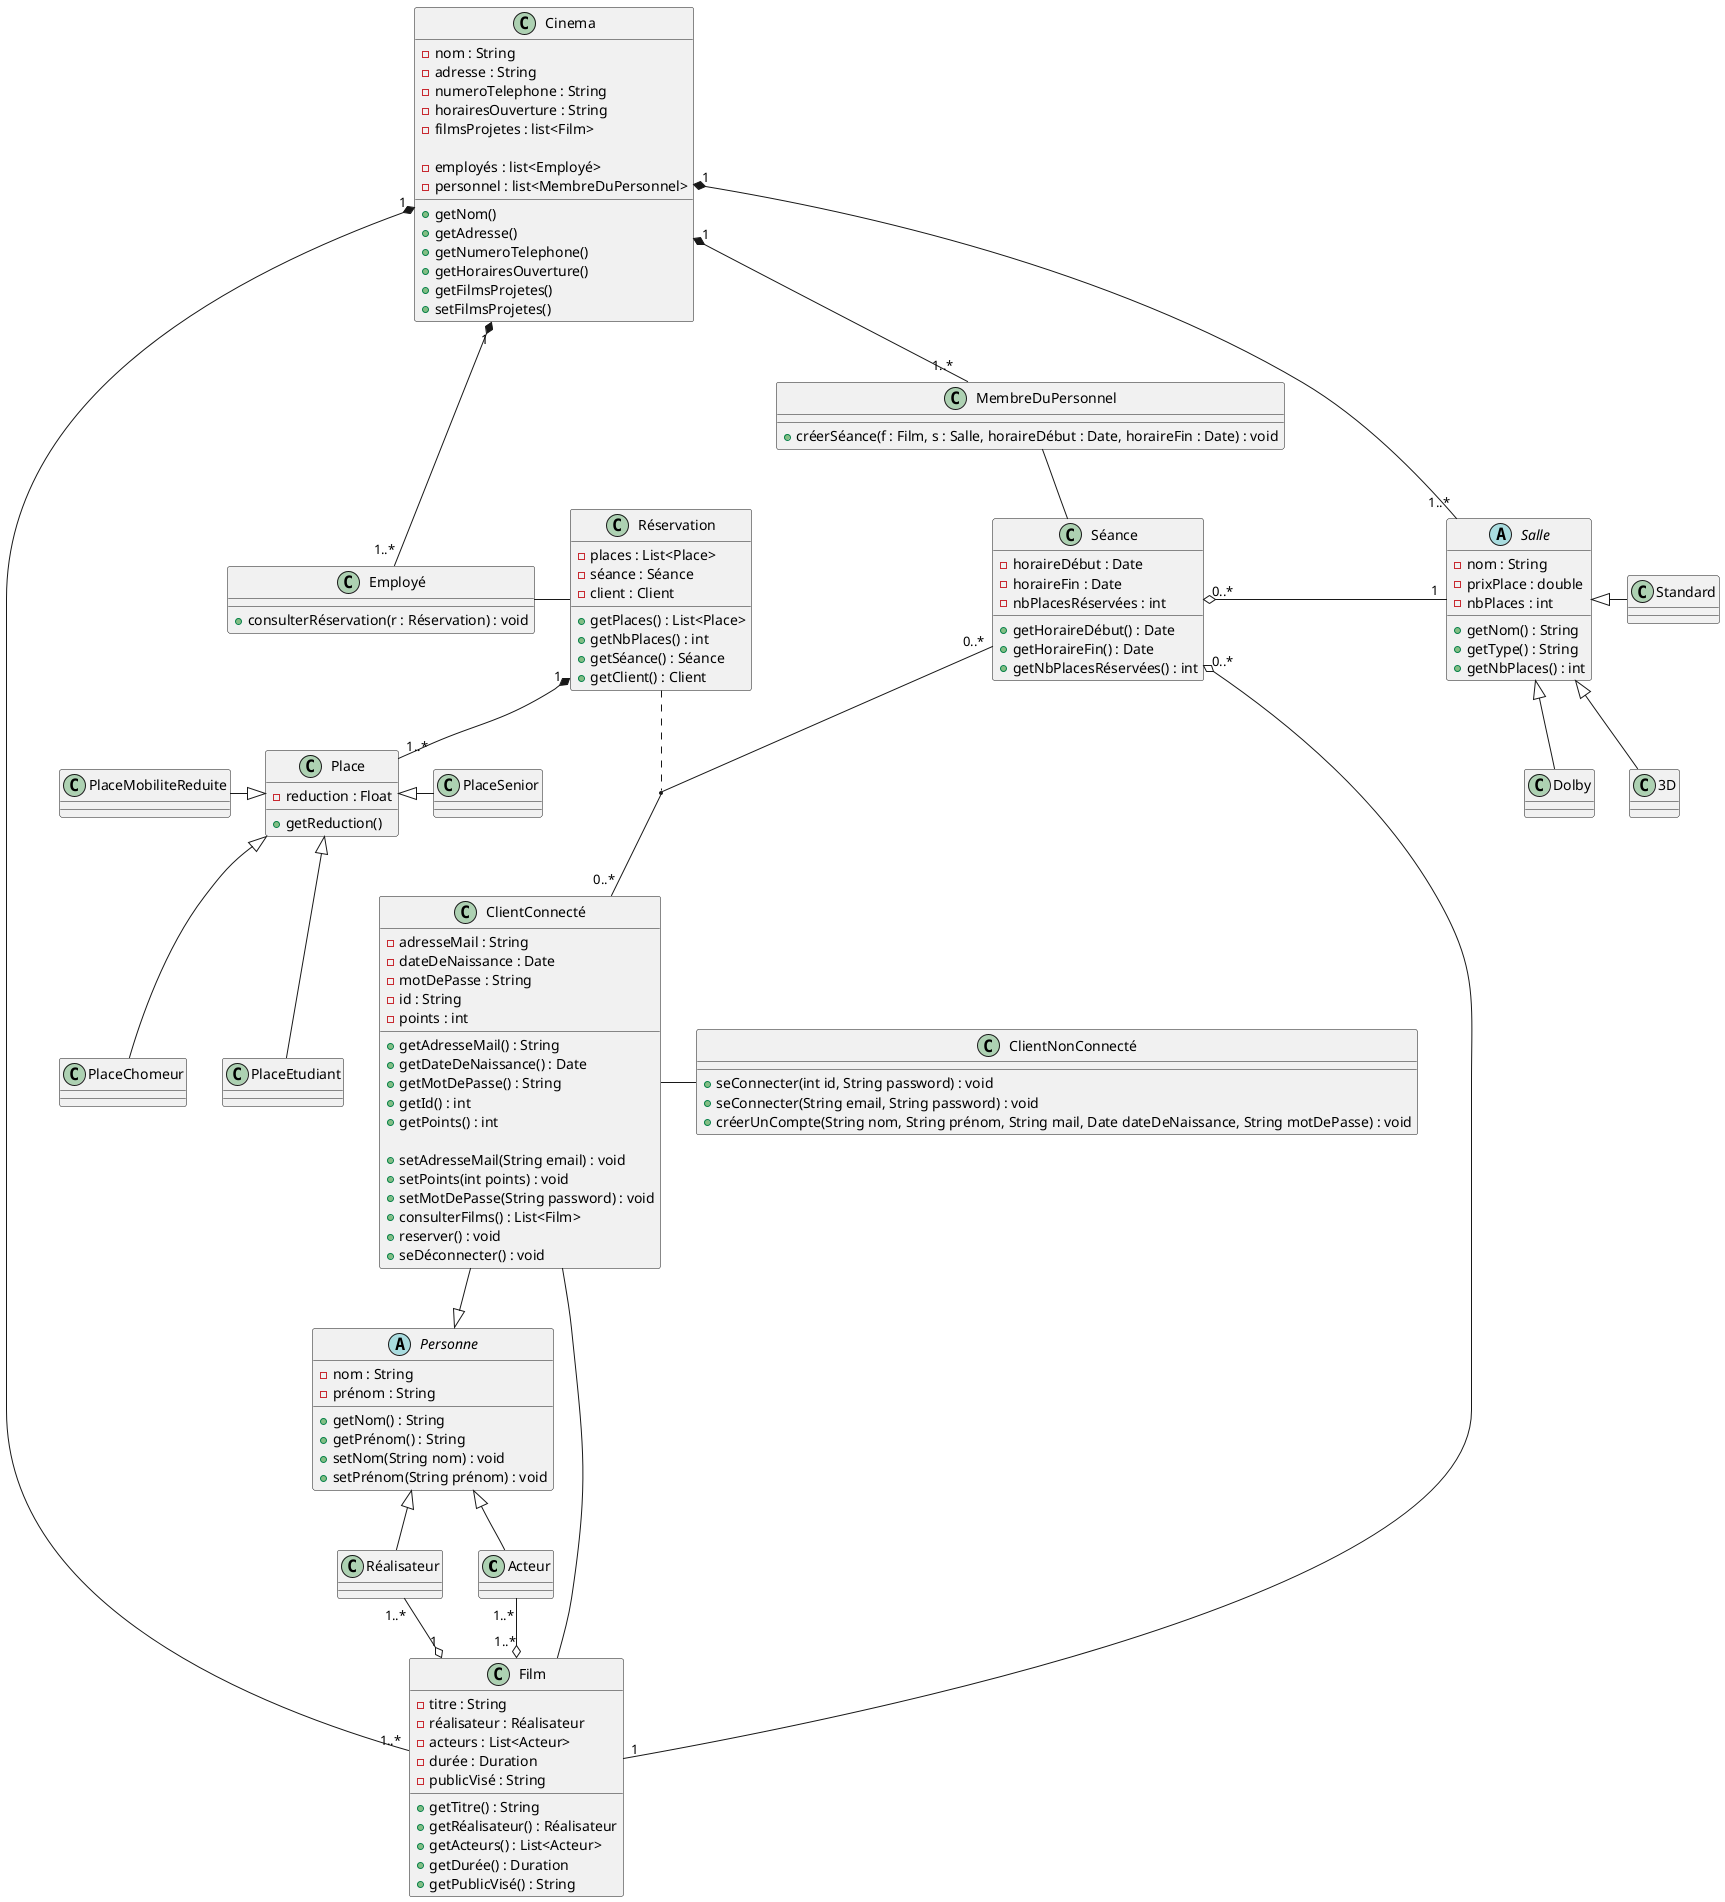 @startuml
class Acteur {
}

class Réalisateur {
}

abstract class Personne {
    - nom : String
    - prénom : String
    + getNom() : String
    + getPrénom() : String
    + setNom(String nom) : void
    + setPrénom(String prénom) : void
}

class Film {
    - titre : String
    - réalisateur : Réalisateur
    - acteurs : List<Acteur>
    - durée : Duration
    - publicVisé : String
    + getTitre() : String
    + getRéalisateur() : Réalisateur
    + getActeurs() : List<Acteur>
    + getDurée() : Duration
    + getPublicVisé() : String
}

class ClientConnecté {
    - adresseMail : String
    - dateDeNaissance : Date
    - motDePasse : String
    - id : String
    - points : int

    + getAdresseMail() : String
    + getDateDeNaissance() : Date
    + getMotDePasse() : String
    + getId() : int
    + getPoints() : int

    + setAdresseMail(String email) : void
    + setPoints(int points) : void
    + setMotDePasse(String password) : void


    + consulterFilms() : List<Film>
    + reserver() : void
    + seDéconnecter() : void
}

class ClientNonConnecté {
    + seConnecter(int id, String password) : void
    + seConnecter(String email, String password) : void
    + créerUnCompte(String nom, String prénom, String mail, Date dateDeNaissance, String motDePasse) : void
}

Personne <|-- Réalisateur
Personne <|-- Acteur
ClientConnecté --|> Personne

class Employé {
    + consulterRéservation(r : Réservation) : void
}

class MembreDuPersonnel {
    + créerSéance(f : Film, s : Salle, horaireDébut : Date, horaireFin : Date) : void
}

abstract class Salle {
    - nom : String
    - prixPlace : double
    - nbPlaces : int
    + getNom() : String
    + getType() : String
    + getNbPlaces() : int
}

class Cinema {
    - nom : String
    - adresse : String
    - numeroTelephone : String
    - horairesOuverture : String
    - filmsProjetes : list<Film>

    - employés : list<Employé>
    - personnel : list<MembreDuPersonnel>

    + getNom()
    + getAdresse()
    + getNumeroTelephone()
    + getHorairesOuverture()
    + getFilmsProjetes()
    + setFilmsProjetes()
}

Salle <|-- Dolby
Salle <|-- 3D
Salle <|- Standard

class Réservation {
    - places : List<Place>
    - séance : Séance
    - client : Client

    + getPlaces() : List<Place>
    + getNbPlaces() : int
    + getSéance() : Séance
    + getClient() : Client
}

class Place {
    - reduction : Float
    + getReduction()
}
class PlaceEtudiant {}
class PlaceMobiliteReduite {}
class PlaceChomeur {}
class PlaceSenior {}

Place <|-- PlaceEtudiant
Place <|-- PlaceChomeur
Place <|- PlaceSenior
PlaceMobiliteReduite -|> Place

class Séance {
    - horaireDébut : Date
    - horaireFin : Date
    - nbPlacesRéservées : int

    + getHoraireDébut() : Date
    + getHoraireFin() : Date
    + getNbPlacesRéservées() : int
}

Film "1" -o "0..*" Séance

Acteur "1..*" --o "1..*" Film
Réalisateur "1..*" --o "1" Film

Cinema "1" *--- "1..*" Employé
Cinema "1" *-- "1..*" Salle
Cinema "1" *-- "1..*" Film
Cinema  "1" *-- "1..*" MembreDuPersonnel

Séance "0..*" o- "1" Salle

MembreDuPersonnel -- Séance
Employé - Réservation

Séance "0..*" -- "0..*" ClientConnecté
Réservation .. (ClientConnecté,Séance)

ClientConnecté -- Film

ClientConnecté - ClientNonConnecté

Réservation "1" *-- "1..*" Place
@enduml